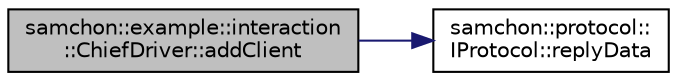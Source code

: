 digraph "samchon::example::interaction::ChiefDriver::addClient"
{
  edge [fontname="Helvetica",fontsize="10",labelfontname="Helvetica",labelfontsize="10"];
  node [fontname="Helvetica",fontsize="10",shape=record];
  rankdir="LR";
  Node1 [label="samchon::example::interaction\l::ChiefDriver::addClient",height=0.2,width=0.4,color="black", fillcolor="grey75", style="filled", fontcolor="black"];
  Node1 -> Node2 [color="midnightblue",fontsize="10",style="solid",fontname="Helvetica"];
  Node2 [label="samchon::protocol::\lIProtocol::replyData",height=0.2,width=0.4,color="black", fillcolor="white", style="filled",URL="$d4/dcf/classsamchon_1_1protocol_1_1IProtocol.html#a6760c7213201af3ad99e48808d46ccfb",tooltip="Reply a message. "];
}
